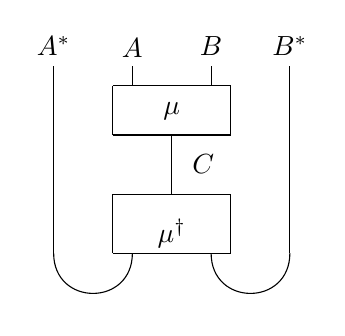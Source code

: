 \begin{tikzpicture}
	\begin{pgfonlayer}{nodelayer}
		\node [style=none] (0) at (0.5, -0.75) {};
		\node [style=none] (1) at (1.5, -0.75) {};
		\node [style=none] (2) at (2.5, -0.75) {};
		\node [style=none] (3) at (3.5, -0.75) {};
		\node [style=none] (4) at (1.5, 1.85) {$A$};
		\node [style=none] (5) at (0.5, 1.875) {$A^*$};
		\node [style=none] (6) at (2.5, 1.875) {$B$};
		\node [style=none] (7) at (3.5, 1.875) {$B^*$};
		\node [style=none] (8) at (1.25, -0.75) {};
		\node [style=none] (9) at (2.75, -0.75) {};
		\node [style=none] (10) at (2.75, 0) {};
		\node [style=none] (11) at (1.25, 0) {};
		\node [style=none] (12) at (2, -0.5) {$\mu^\dagger$};
		\node [style=none] (13) at (2, 0) {};
		\node [style=none] (14) at (2, 0.75) {};
		\node [style=none] (15) at (2.25, 0.25) {};
		\node [style=none] (16) at (2.4, 0.375) {$C$};
		\node [style=none] (17) at (1.25, 0.75) {};
		\node [style=none] (18) at (2.75, 0.75) {};
		\node [style=none] (19) at (1.25, 1.375) {};
		\node [style=none] (20) at (2.75, 1.375) {};
		\node [style=none] (21) at (2, 1) {};
		\node [style=none] (22) at (2, 1.05) {$\mu$};
		\node [style=none] (23) at (1.25, 1.375) {};
		\node [style=none] (24) at (1.5, 1.375) {};
		\node [style=none] (25) at (2.5, 1.375) {};
		\node [style=none] (26) at (2.5, 1.625) {};
		\node [style=none] (27) at (1.5, 1.625) {};
		\node [style=none] (28) at (0.5, 1.625) {};
		\node [style=none] (29) at (3.5, 1.625) {};
	\end{pgfonlayer}
	\begin{pgfonlayer}{edgelayer}
		\draw [bend right=90, looseness=1.75] (0.center) to (1.center);
		\draw [bend right=90, looseness=1.75] (2.center) to (3.center);
		\draw (11.center) to (8.center);
		\draw (8.center) to (9.center);
		\draw (9.center) to (10.center);
		\draw (10.center) to (11.center);
		\draw (14.center) to (13.center);
		\draw (20.center) to (18.center);
		\draw (18.center) to (17.center);
		\draw (17.center) to (19.center);
		\draw (19.center) to (20.center);
		\draw (27.center) to (24.center);
		\draw (25.center) to (26.center);
		\draw (28.center) to (0.center);
		\draw (29.center) to (3.center);
	\end{pgfonlayer}
\end{tikzpicture}
